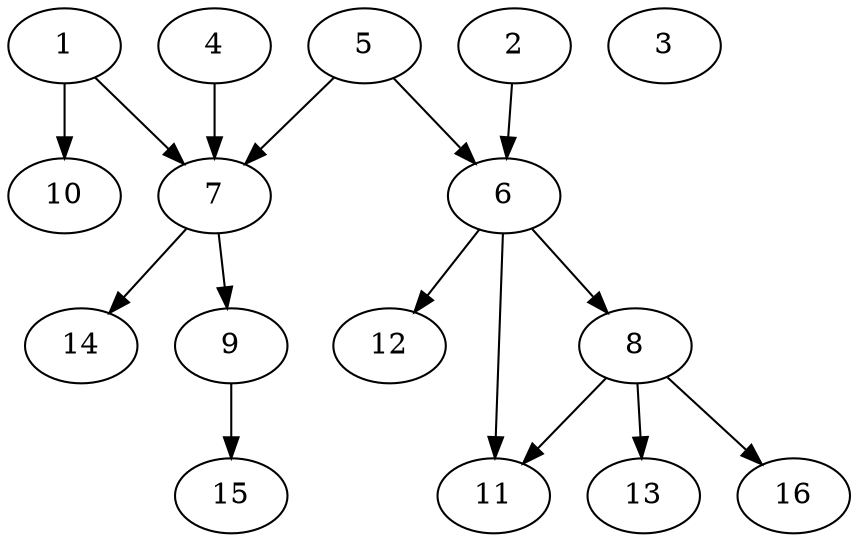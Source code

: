 // DAG automatically generated by daggen at Fri May 24 12:58:26 2024
// daggen-master/daggen -n 16 --fat 0.5 --density 0.5 --regular 0.5 --jump 2 --minalpha 20 --maxalpha 50 --dot -o dags_dot_16/sim_0.dot 
digraph G {
  1 [size="80588778228", alpha="47.87"]
  1 -> 7 [size ="209715200"]
  1 -> 10 [size ="209715200"]
  2 [size="1073741824000", alpha="30.67"]
  2 -> 6 [size ="838860800"]
  3 [size="782757789696", alpha="44.54"]
  4 [size="8589934592", alpha="29.60"]
  4 -> 7 [size ="33554432"]
  5 [size="193859930064", alpha="32.29"]
  5 -> 6 [size ="134217728"]
  5 -> 7 [size ="134217728"]
  6 [size="549755813888", alpha="30.46"]
  6 -> 8 [size ="536870912"]
  6 -> 11 [size ="536870912"]
  6 -> 12 [size ="536870912"]
  7 [size="75456322741", alpha="31.78"]
  7 -> 9 [size ="75497472"]
  7 -> 14 [size ="75497472"]
  8 [size="8589934592", alpha="33.99"]
  8 -> 11 [size ="33554432"]
  8 -> 13 [size ="33554432"]
  8 -> 16 [size ="33554432"]
  9 [size="549755813888", alpha="41.15"]
  9 -> 15 [size ="536870912"]
  10 [size="368293445632", alpha="33.74"]
  11 [size="28991029248", alpha="26.09"]
  12 [size="68595672645", alpha="39.93"]
  13 [size="1622372073", alpha="43.27"]
  14 [size="106610102141", alpha="43.94"]
  15 [size="218737783254", alpha="42.08"]
  16 [size="32300829710", alpha="37.17"]
}
